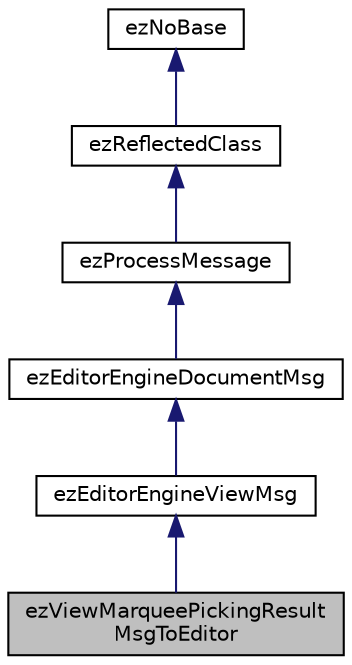 digraph "ezViewMarqueePickingResultMsgToEditor"
{
 // LATEX_PDF_SIZE
  edge [fontname="Helvetica",fontsize="10",labelfontname="Helvetica",labelfontsize="10"];
  node [fontname="Helvetica",fontsize="10",shape=record];
  Node1 [label="ezViewMarqueePickingResult\lMsgToEditor",height=0.2,width=0.4,color="black", fillcolor="grey75", style="filled", fontcolor="black",tooltip=" "];
  Node2 -> Node1 [dir="back",color="midnightblue",fontsize="10",style="solid",fontname="Helvetica"];
  Node2 [label="ezEditorEngineViewMsg",height=0.2,width=0.4,color="black", fillcolor="white", style="filled",URL="$d0/d21/classez_editor_engine_view_msg.htm",tooltip=" "];
  Node3 -> Node2 [dir="back",color="midnightblue",fontsize="10",style="solid",fontname="Helvetica"];
  Node3 [label="ezEditorEngineDocumentMsg",height=0.2,width=0.4,color="black", fillcolor="white", style="filled",URL="$d1/dfa/classez_editor_engine_document_msg.htm",tooltip="Base class for all messages that are tied to some document."];
  Node4 -> Node3 [dir="back",color="midnightblue",fontsize="10",style="solid",fontname="Helvetica"];
  Node4 [label="ezProcessMessage",height=0.2,width=0.4,color="black", fillcolor="white", style="filled",URL="$db/d40/classez_process_message.htm",tooltip="Base class for IPC messages transmitted by ezIpcChannel."];
  Node5 -> Node4 [dir="back",color="midnightblue",fontsize="10",style="solid",fontname="Helvetica"];
  Node5 [label="ezReflectedClass",height=0.2,width=0.4,color="black", fillcolor="white", style="filled",URL="$db/d45/classez_reflected_class.htm",tooltip="All classes that should be dynamically reflectable, need to be derived from this base class."];
  Node6 -> Node5 [dir="back",color="midnightblue",fontsize="10",style="solid",fontname="Helvetica"];
  Node6 [label="ezNoBase",height=0.2,width=0.4,color="black", fillcolor="white", style="filled",URL="$d4/d02/classez_no_base.htm",tooltip="Dummy type to pass to templates and macros that expect a base type for a class that has no base."];
}
